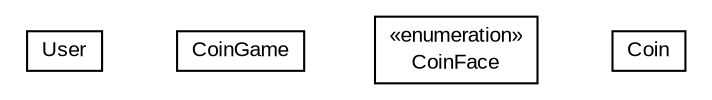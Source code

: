 #!/usr/local/bin/dot
#
# Class diagram 
# Generated by UMLGraph version R5_6 (http://www.umlgraph.org/)
#

digraph G {
	edge [fontname="arial",fontsize=10,labelfontname="arial",labelfontsize=10];
	node [fontname="arial",fontsize=10,shape=plaintext];
	nodesep=0.25;
	ranksep=0.5;
	// java_oo.coingame.learn.User
	c183 [label=<<table title="java_oo.coingame.learn.User" border="0" cellborder="1" cellspacing="0" cellpadding="2" port="p" href="./User.html">
		<tr><td><table border="0" cellspacing="0" cellpadding="1">
<tr><td align="center" balign="center"> User </td></tr>
		</table></td></tr>
		</table>>, URL="./User.html", fontname="arial", fontcolor="black", fontsize=10.0];
	// java_oo.coingame.learn.CoinGame
	c184 [label=<<table title="java_oo.coingame.learn.CoinGame" border="0" cellborder="1" cellspacing="0" cellpadding="2" port="p" href="./CoinGame.html">
		<tr><td><table border="0" cellspacing="0" cellpadding="1">
<tr><td align="center" balign="center"> CoinGame </td></tr>
		</table></td></tr>
		</table>>, URL="./CoinGame.html", fontname="arial", fontcolor="black", fontsize=10.0];
	// java_oo.coingame.learn.CoinFace
	c185 [label=<<table title="java_oo.coingame.learn.CoinFace" border="0" cellborder="1" cellspacing="0" cellpadding="2" port="p" href="./CoinFace.html">
		<tr><td><table border="0" cellspacing="0" cellpadding="1">
<tr><td align="center" balign="center"> &#171;enumeration&#187; </td></tr>
<tr><td align="center" balign="center"> CoinFace </td></tr>
		</table></td></tr>
		</table>>, URL="./CoinFace.html", fontname="arial", fontcolor="black", fontsize=10.0];
	// java_oo.coingame.learn.Coin
	c186 [label=<<table title="java_oo.coingame.learn.Coin" border="0" cellborder="1" cellspacing="0" cellpadding="2" port="p" href="./Coin.html">
		<tr><td><table border="0" cellspacing="0" cellpadding="1">
<tr><td align="center" balign="center"> Coin </td></tr>
		</table></td></tr>
		</table>>, URL="./Coin.html", fontname="arial", fontcolor="black", fontsize=10.0];
}

